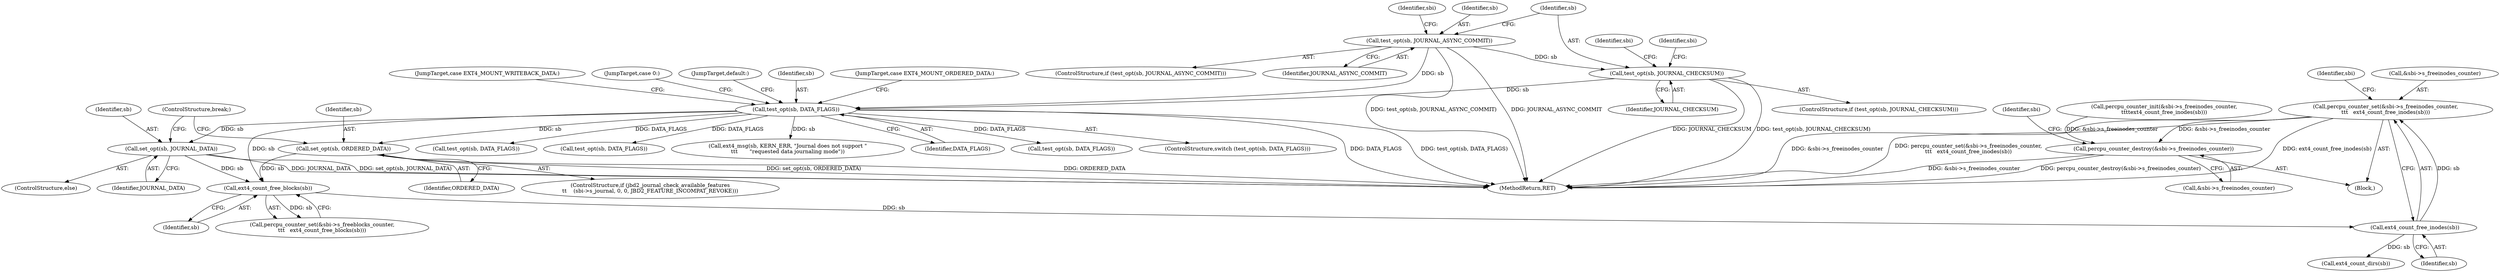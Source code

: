 digraph "0_linux_0449641130f5652b344ef6fa39fa019d7e94660a@pointer" {
"1001665" [label="(Call,percpu_counter_set(&sbi->s_freeinodes_counter,\n\t\t\t   ext4_count_free_inodes(sb)))"];
"1001670" [label="(Call,ext4_count_free_inodes(sb))"];
"1001663" [label="(Call,ext4_count_free_blocks(sb))"];
"1001611" [label="(Call,test_opt(sb, DATA_FLAGS))"];
"1001570" [label="(Call,test_opt(sb, JOURNAL_ASYNC_COMMIT))"];
"1001583" [label="(Call,test_opt(sb, JOURNAL_CHECKSUM))"];
"1001628" [label="(Call,set_opt(sb, JOURNAL_DATA))"];
"1001624" [label="(Call,set_opt(sb, ORDERED_DATA))"];
"1002145" [label="(Call,percpu_counter_destroy(&sbi->s_freeinodes_counter))"];
"1001664" [label="(Identifier,sb)"];
"1001585" [label="(Identifier,JOURNAL_CHECKSUM)"];
"1001572" [label="(Identifier,JOURNAL_ASYNC_COMMIT)"];
"1001576" [label="(Identifier,sbi)"];
"1001583" [label="(Call,test_opt(sb, JOURNAL_CHECKSUM))"];
"1001663" [label="(Call,ext4_count_free_blocks(sb))"];
"1000124" [label="(Block,)"];
"1002153" [label="(Identifier,sbi)"];
"1001612" [label="(Identifier,sb)"];
"1001624" [label="(Call,set_opt(sb, ORDERED_DATA))"];
"1001675" [label="(Identifier,sbi)"];
"1001632" [label="(JumpTarget,case EXT4_MOUNT_ORDERED_DATA:)"];
"1002145" [label="(Call,percpu_counter_destroy(&sbi->s_freeinodes_counter))"];
"1001616" [label="(ControlStructure,if (jbd2_journal_check_available_features\n\t\t    (sbi->s_journal, 0, 0, JBD2_FEATURE_INCOMPAT_REVOKE)))"];
"1001582" [label="(ControlStructure,if (test_opt(sb, JOURNAL_CHECKSUM)))"];
"1001589" [label="(Identifier,sbi)"];
"1001626" [label="(Identifier,ORDERED_DATA)"];
"1001628" [label="(Call,set_opt(sb, JOURNAL_DATA))"];
"1001571" [label="(Identifier,sb)"];
"1001613" [label="(Identifier,DATA_FLAGS)"];
"1001665" [label="(Call,percpu_counter_set(&sbi->s_freeinodes_counter,\n\t\t\t   ext4_count_free_inodes(sb)))"];
"1001570" [label="(Call,test_opt(sb, JOURNAL_ASYNC_COMMIT))"];
"1001629" [label="(Identifier,sb)"];
"1002146" [label="(Call,&sbi->s_freeinodes_counter)"];
"1001860" [label="(Call,test_opt(sb, DATA_FLAGS))"];
"1001633" [label="(JumpTarget,case EXT4_MOUNT_WRITEBACK_DATA:)"];
"1002227" [label="(MethodReturn,RET)"];
"1001677" [label="(Call,ext4_count_dirs(sb))"];
"1001631" [label="(ControlStructure,break;)"];
"1001569" [label="(ControlStructure,if (test_opt(sb, JOURNAL_ASYNC_COMMIT)))"];
"1001671" [label="(Identifier,sb)"];
"1001615" [label="(JumpTarget,case 0:)"];
"1001610" [label="(ControlStructure,switch (test_opt(sb, DATA_FLAGS)))"];
"1001630" [label="(Identifier,JOURNAL_DATA)"];
"1001625" [label="(Identifier,sb)"];
"1001627" [label="(ControlStructure,else)"];
"1001611" [label="(Call,test_opt(sb, DATA_FLAGS))"];
"1001879" [label="(Call,test_opt(sb, DATA_FLAGS))"];
"1001658" [label="(Call,percpu_counter_set(&sbi->s_freeblocks_counter,\n\t\t\t   ext4_count_free_blocks(sb)))"];
"1002009" [label="(Call,test_opt(sb, DATA_FLAGS))"];
"1001370" [label="(Call,percpu_counter_init(&sbi->s_freeinodes_counter,\n\t\t\t\text4_count_free_inodes(sb)))"];
"1001649" [label="(JumpTarget,default:)"];
"1001670" [label="(Call,ext4_count_free_inodes(sb))"];
"1001644" [label="(Call,ext4_msg(sb, KERN_ERR, \"Journal does not support \"\n\t\t\t       \"requested data journaling mode\"))"];
"1001605" [label="(Identifier,sbi)"];
"1001584" [label="(Identifier,sb)"];
"1001666" [label="(Call,&sbi->s_freeinodes_counter)"];
"1001665" -> "1000124"  [label="AST: "];
"1001665" -> "1001670"  [label="CFG: "];
"1001666" -> "1001665"  [label="AST: "];
"1001670" -> "1001665"  [label="AST: "];
"1001675" -> "1001665"  [label="CFG: "];
"1001665" -> "1002227"  [label="DDG: &sbi->s_freeinodes_counter"];
"1001665" -> "1002227"  [label="DDG: percpu_counter_set(&sbi->s_freeinodes_counter,\n\t\t\t   ext4_count_free_inodes(sb))"];
"1001665" -> "1002227"  [label="DDG: ext4_count_free_inodes(sb)"];
"1001670" -> "1001665"  [label="DDG: sb"];
"1001665" -> "1002145"  [label="DDG: &sbi->s_freeinodes_counter"];
"1001670" -> "1001671"  [label="CFG: "];
"1001671" -> "1001670"  [label="AST: "];
"1001663" -> "1001670"  [label="DDG: sb"];
"1001670" -> "1001677"  [label="DDG: sb"];
"1001663" -> "1001658"  [label="AST: "];
"1001663" -> "1001664"  [label="CFG: "];
"1001664" -> "1001663"  [label="AST: "];
"1001658" -> "1001663"  [label="CFG: "];
"1001663" -> "1001658"  [label="DDG: sb"];
"1001611" -> "1001663"  [label="DDG: sb"];
"1001628" -> "1001663"  [label="DDG: sb"];
"1001624" -> "1001663"  [label="DDG: sb"];
"1001611" -> "1001610"  [label="AST: "];
"1001611" -> "1001613"  [label="CFG: "];
"1001612" -> "1001611"  [label="AST: "];
"1001613" -> "1001611"  [label="AST: "];
"1001615" -> "1001611"  [label="CFG: "];
"1001632" -> "1001611"  [label="CFG: "];
"1001633" -> "1001611"  [label="CFG: "];
"1001649" -> "1001611"  [label="CFG: "];
"1001611" -> "1002227"  [label="DDG: test_opt(sb, DATA_FLAGS)"];
"1001611" -> "1002227"  [label="DDG: DATA_FLAGS"];
"1001570" -> "1001611"  [label="DDG: sb"];
"1001583" -> "1001611"  [label="DDG: sb"];
"1001611" -> "1001624"  [label="DDG: sb"];
"1001611" -> "1001628"  [label="DDG: sb"];
"1001611" -> "1001644"  [label="DDG: sb"];
"1001611" -> "1001860"  [label="DDG: DATA_FLAGS"];
"1001611" -> "1001879"  [label="DDG: DATA_FLAGS"];
"1001611" -> "1002009"  [label="DDG: DATA_FLAGS"];
"1001570" -> "1001569"  [label="AST: "];
"1001570" -> "1001572"  [label="CFG: "];
"1001571" -> "1001570"  [label="AST: "];
"1001572" -> "1001570"  [label="AST: "];
"1001576" -> "1001570"  [label="CFG: "];
"1001584" -> "1001570"  [label="CFG: "];
"1001570" -> "1002227"  [label="DDG: JOURNAL_ASYNC_COMMIT"];
"1001570" -> "1002227"  [label="DDG: test_opt(sb, JOURNAL_ASYNC_COMMIT)"];
"1001570" -> "1001583"  [label="DDG: sb"];
"1001583" -> "1001582"  [label="AST: "];
"1001583" -> "1001585"  [label="CFG: "];
"1001584" -> "1001583"  [label="AST: "];
"1001585" -> "1001583"  [label="AST: "];
"1001589" -> "1001583"  [label="CFG: "];
"1001605" -> "1001583"  [label="CFG: "];
"1001583" -> "1002227"  [label="DDG: test_opt(sb, JOURNAL_CHECKSUM)"];
"1001583" -> "1002227"  [label="DDG: JOURNAL_CHECKSUM"];
"1001628" -> "1001627"  [label="AST: "];
"1001628" -> "1001630"  [label="CFG: "];
"1001629" -> "1001628"  [label="AST: "];
"1001630" -> "1001628"  [label="AST: "];
"1001631" -> "1001628"  [label="CFG: "];
"1001628" -> "1002227"  [label="DDG: set_opt(sb, JOURNAL_DATA)"];
"1001628" -> "1002227"  [label="DDG: JOURNAL_DATA"];
"1001624" -> "1001616"  [label="AST: "];
"1001624" -> "1001626"  [label="CFG: "];
"1001625" -> "1001624"  [label="AST: "];
"1001626" -> "1001624"  [label="AST: "];
"1001631" -> "1001624"  [label="CFG: "];
"1001624" -> "1002227"  [label="DDG: set_opt(sb, ORDERED_DATA)"];
"1001624" -> "1002227"  [label="DDG: ORDERED_DATA"];
"1002145" -> "1000124"  [label="AST: "];
"1002145" -> "1002146"  [label="CFG: "];
"1002146" -> "1002145"  [label="AST: "];
"1002153" -> "1002145"  [label="CFG: "];
"1002145" -> "1002227"  [label="DDG: percpu_counter_destroy(&sbi->s_freeinodes_counter)"];
"1002145" -> "1002227"  [label="DDG: &sbi->s_freeinodes_counter"];
"1001370" -> "1002145"  [label="DDG: &sbi->s_freeinodes_counter"];
}
